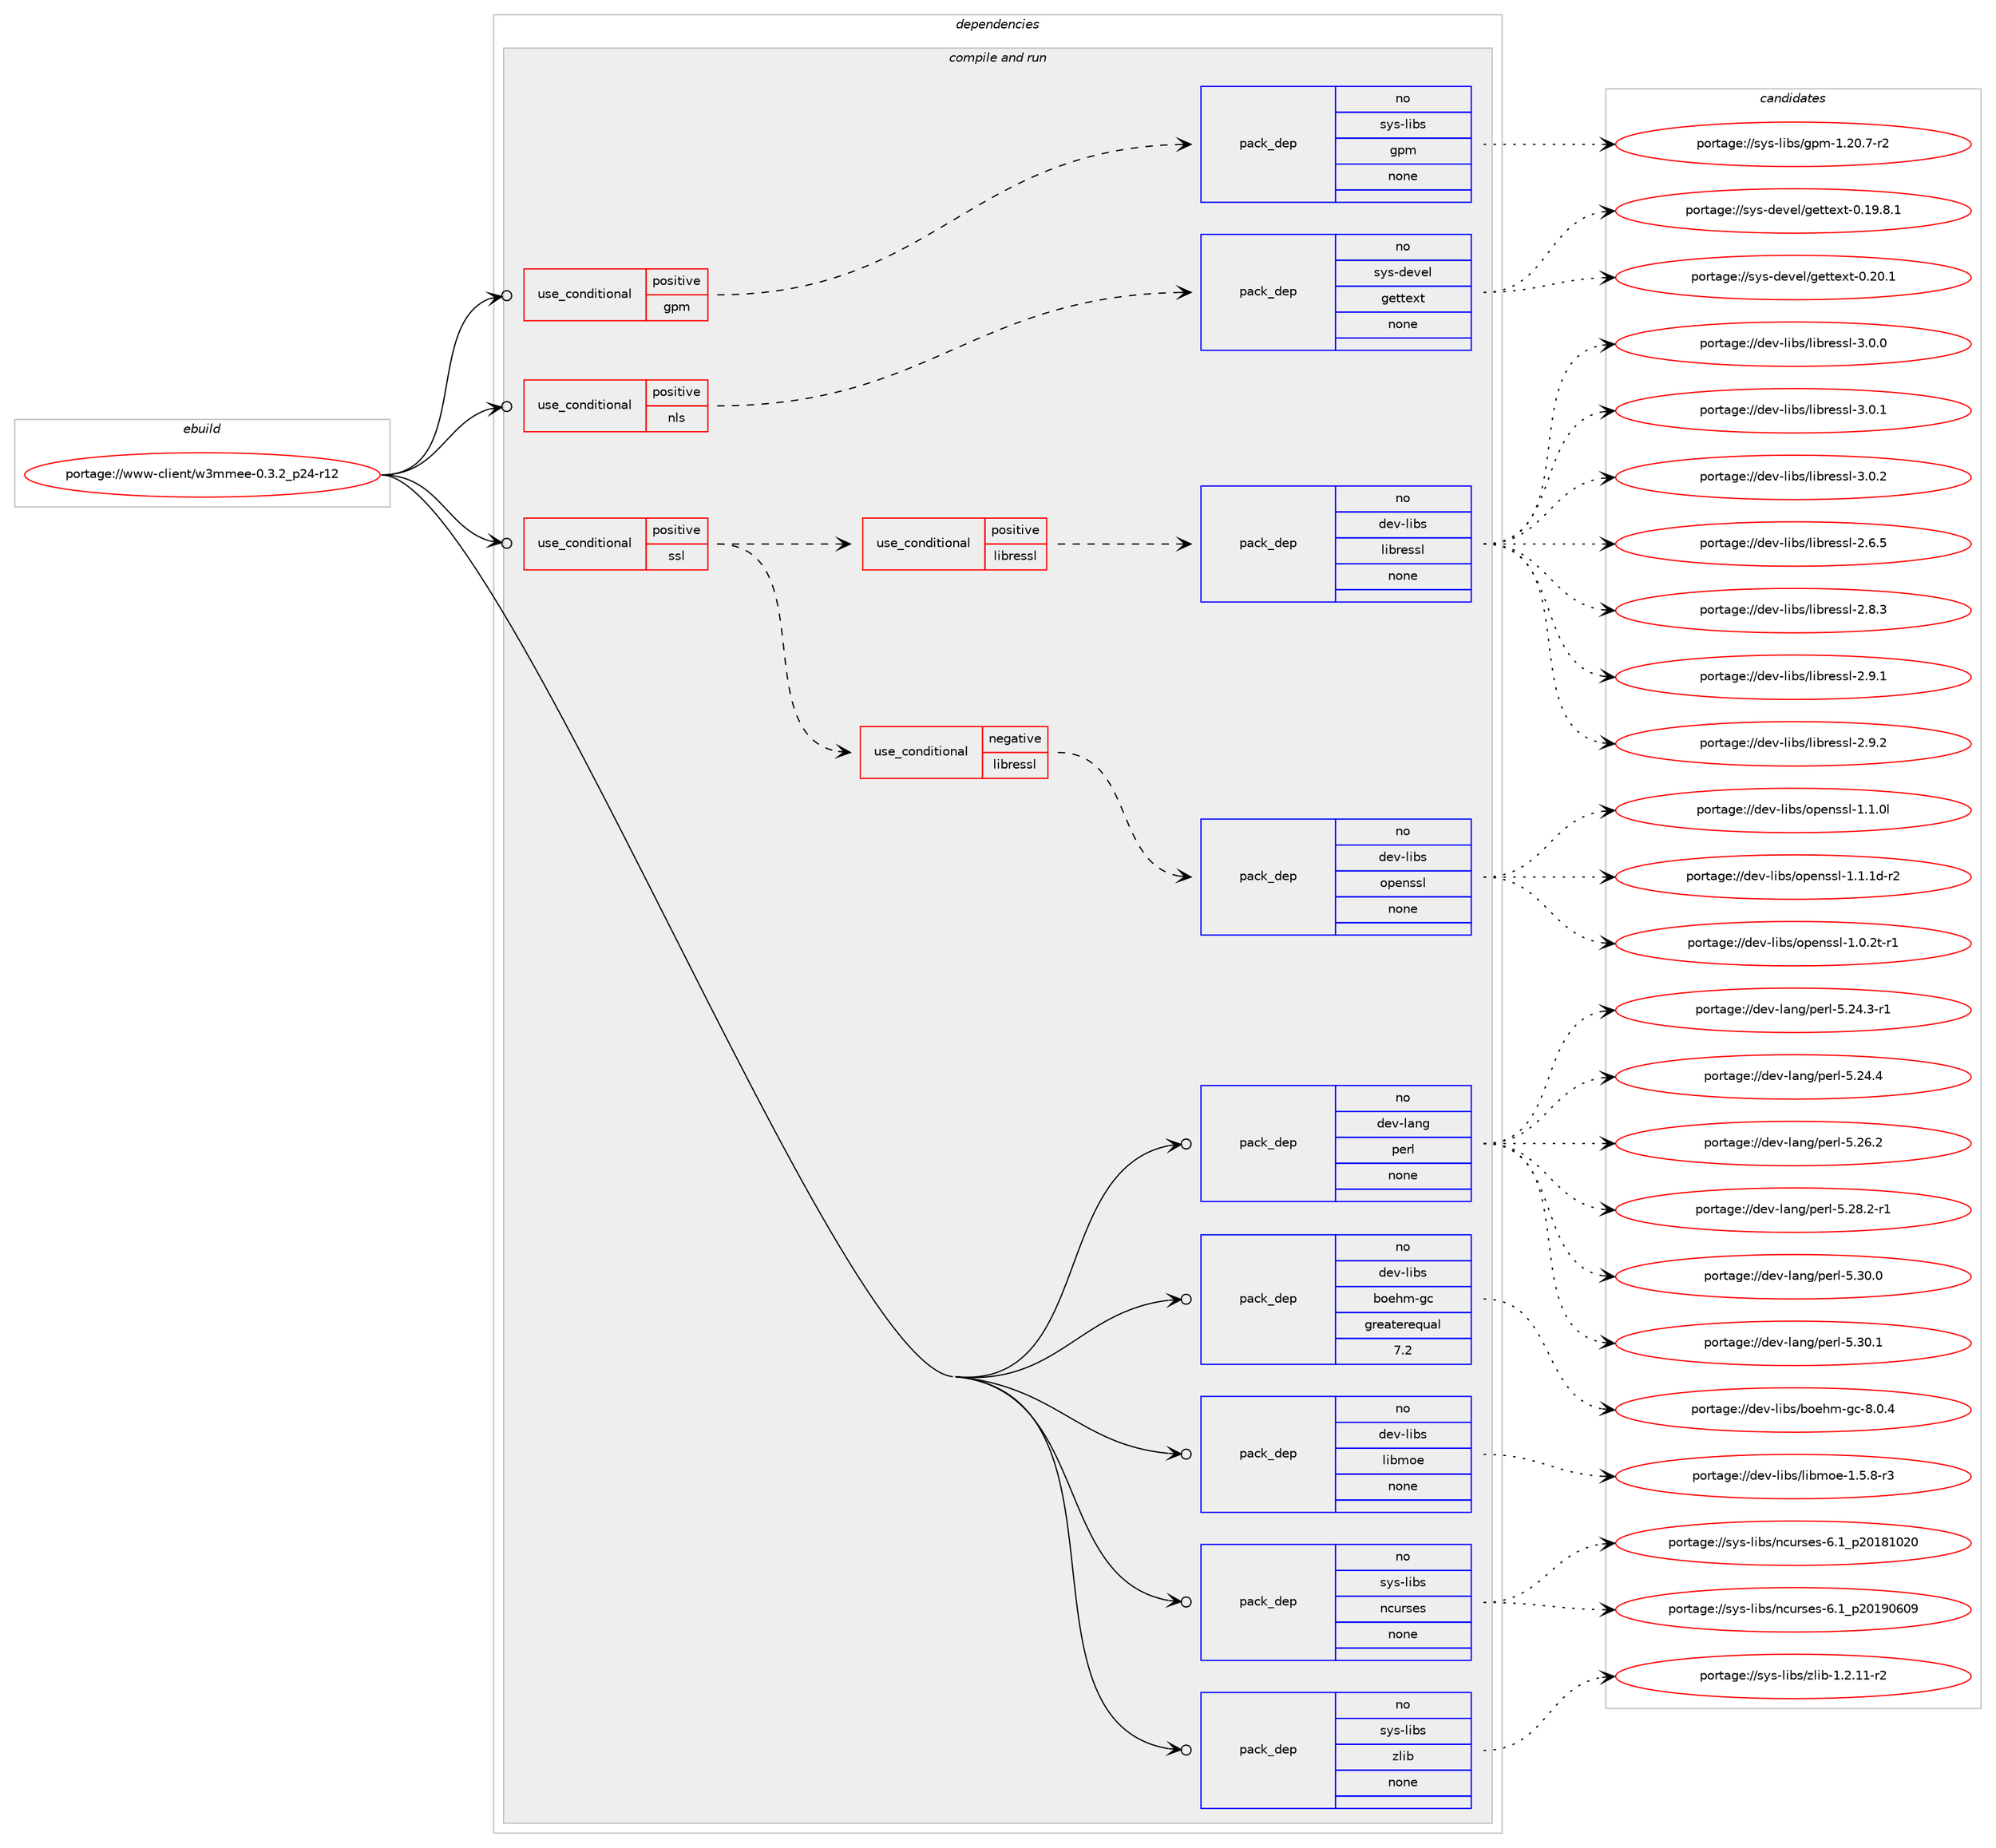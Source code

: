 digraph prolog {

# *************
# Graph options
# *************

newrank=true;
concentrate=true;
compound=true;
graph [rankdir=LR,fontname=Helvetica,fontsize=10,ranksep=1.5];#, ranksep=2.5, nodesep=0.2];
edge  [arrowhead=vee];
node  [fontname=Helvetica,fontsize=10];

# **********
# The ebuild
# **********

subgraph cluster_leftcol {
color=gray;
rank=same;
label=<<i>ebuild</i>>;
id [label="portage://www-client/w3mmee-0.3.2_p24-r12", color=red, width=4, href="../www-client/w3mmee-0.3.2_p24-r12.svg"];
}

# ****************
# The dependencies
# ****************

subgraph cluster_midcol {
color=gray;
label=<<i>dependencies</i>>;
subgraph cluster_compile {
fillcolor="#eeeeee";
style=filled;
label=<<i>compile</i>>;
}
subgraph cluster_compileandrun {
fillcolor="#eeeeee";
style=filled;
label=<<i>compile and run</i>>;
subgraph cond106396 {
dependency442393 [label=<<TABLE BORDER="0" CELLBORDER="1" CELLSPACING="0" CELLPADDING="4"><TR><TD ROWSPAN="3" CELLPADDING="10">use_conditional</TD></TR><TR><TD>positive</TD></TR><TR><TD>gpm</TD></TR></TABLE>>, shape=none, color=red];
subgraph pack328136 {
dependency442394 [label=<<TABLE BORDER="0" CELLBORDER="1" CELLSPACING="0" CELLPADDING="4" WIDTH="220"><TR><TD ROWSPAN="6" CELLPADDING="30">pack_dep</TD></TR><TR><TD WIDTH="110">no</TD></TR><TR><TD>sys-libs</TD></TR><TR><TD>gpm</TD></TR><TR><TD>none</TD></TR><TR><TD></TD></TR></TABLE>>, shape=none, color=blue];
}
dependency442393:e -> dependency442394:w [weight=20,style="dashed",arrowhead="vee"];
}
id:e -> dependency442393:w [weight=20,style="solid",arrowhead="odotvee"];
subgraph cond106397 {
dependency442395 [label=<<TABLE BORDER="0" CELLBORDER="1" CELLSPACING="0" CELLPADDING="4"><TR><TD ROWSPAN="3" CELLPADDING="10">use_conditional</TD></TR><TR><TD>positive</TD></TR><TR><TD>nls</TD></TR></TABLE>>, shape=none, color=red];
subgraph pack328137 {
dependency442396 [label=<<TABLE BORDER="0" CELLBORDER="1" CELLSPACING="0" CELLPADDING="4" WIDTH="220"><TR><TD ROWSPAN="6" CELLPADDING="30">pack_dep</TD></TR><TR><TD WIDTH="110">no</TD></TR><TR><TD>sys-devel</TD></TR><TR><TD>gettext</TD></TR><TR><TD>none</TD></TR><TR><TD></TD></TR></TABLE>>, shape=none, color=blue];
}
dependency442395:e -> dependency442396:w [weight=20,style="dashed",arrowhead="vee"];
}
id:e -> dependency442395:w [weight=20,style="solid",arrowhead="odotvee"];
subgraph cond106398 {
dependency442397 [label=<<TABLE BORDER="0" CELLBORDER="1" CELLSPACING="0" CELLPADDING="4"><TR><TD ROWSPAN="3" CELLPADDING="10">use_conditional</TD></TR><TR><TD>positive</TD></TR><TR><TD>ssl</TD></TR></TABLE>>, shape=none, color=red];
subgraph cond106399 {
dependency442398 [label=<<TABLE BORDER="0" CELLBORDER="1" CELLSPACING="0" CELLPADDING="4"><TR><TD ROWSPAN="3" CELLPADDING="10">use_conditional</TD></TR><TR><TD>negative</TD></TR><TR><TD>libressl</TD></TR></TABLE>>, shape=none, color=red];
subgraph pack328138 {
dependency442399 [label=<<TABLE BORDER="0" CELLBORDER="1" CELLSPACING="0" CELLPADDING="4" WIDTH="220"><TR><TD ROWSPAN="6" CELLPADDING="30">pack_dep</TD></TR><TR><TD WIDTH="110">no</TD></TR><TR><TD>dev-libs</TD></TR><TR><TD>openssl</TD></TR><TR><TD>none</TD></TR><TR><TD></TD></TR></TABLE>>, shape=none, color=blue];
}
dependency442398:e -> dependency442399:w [weight=20,style="dashed",arrowhead="vee"];
}
dependency442397:e -> dependency442398:w [weight=20,style="dashed",arrowhead="vee"];
subgraph cond106400 {
dependency442400 [label=<<TABLE BORDER="0" CELLBORDER="1" CELLSPACING="0" CELLPADDING="4"><TR><TD ROWSPAN="3" CELLPADDING="10">use_conditional</TD></TR><TR><TD>positive</TD></TR><TR><TD>libressl</TD></TR></TABLE>>, shape=none, color=red];
subgraph pack328139 {
dependency442401 [label=<<TABLE BORDER="0" CELLBORDER="1" CELLSPACING="0" CELLPADDING="4" WIDTH="220"><TR><TD ROWSPAN="6" CELLPADDING="30">pack_dep</TD></TR><TR><TD WIDTH="110">no</TD></TR><TR><TD>dev-libs</TD></TR><TR><TD>libressl</TD></TR><TR><TD>none</TD></TR><TR><TD></TD></TR></TABLE>>, shape=none, color=blue];
}
dependency442400:e -> dependency442401:w [weight=20,style="dashed",arrowhead="vee"];
}
dependency442397:e -> dependency442400:w [weight=20,style="dashed",arrowhead="vee"];
}
id:e -> dependency442397:w [weight=20,style="solid",arrowhead="odotvee"];
subgraph pack328140 {
dependency442402 [label=<<TABLE BORDER="0" CELLBORDER="1" CELLSPACING="0" CELLPADDING="4" WIDTH="220"><TR><TD ROWSPAN="6" CELLPADDING="30">pack_dep</TD></TR><TR><TD WIDTH="110">no</TD></TR><TR><TD>dev-lang</TD></TR><TR><TD>perl</TD></TR><TR><TD>none</TD></TR><TR><TD></TD></TR></TABLE>>, shape=none, color=blue];
}
id:e -> dependency442402:w [weight=20,style="solid",arrowhead="odotvee"];
subgraph pack328141 {
dependency442403 [label=<<TABLE BORDER="0" CELLBORDER="1" CELLSPACING="0" CELLPADDING="4" WIDTH="220"><TR><TD ROWSPAN="6" CELLPADDING="30">pack_dep</TD></TR><TR><TD WIDTH="110">no</TD></TR><TR><TD>dev-libs</TD></TR><TR><TD>boehm-gc</TD></TR><TR><TD>greaterequal</TD></TR><TR><TD>7.2</TD></TR></TABLE>>, shape=none, color=blue];
}
id:e -> dependency442403:w [weight=20,style="solid",arrowhead="odotvee"];
subgraph pack328142 {
dependency442404 [label=<<TABLE BORDER="0" CELLBORDER="1" CELLSPACING="0" CELLPADDING="4" WIDTH="220"><TR><TD ROWSPAN="6" CELLPADDING="30">pack_dep</TD></TR><TR><TD WIDTH="110">no</TD></TR><TR><TD>dev-libs</TD></TR><TR><TD>libmoe</TD></TR><TR><TD>none</TD></TR><TR><TD></TD></TR></TABLE>>, shape=none, color=blue];
}
id:e -> dependency442404:w [weight=20,style="solid",arrowhead="odotvee"];
subgraph pack328143 {
dependency442405 [label=<<TABLE BORDER="0" CELLBORDER="1" CELLSPACING="0" CELLPADDING="4" WIDTH="220"><TR><TD ROWSPAN="6" CELLPADDING="30">pack_dep</TD></TR><TR><TD WIDTH="110">no</TD></TR><TR><TD>sys-libs</TD></TR><TR><TD>ncurses</TD></TR><TR><TD>none</TD></TR><TR><TD></TD></TR></TABLE>>, shape=none, color=blue];
}
id:e -> dependency442405:w [weight=20,style="solid",arrowhead="odotvee"];
subgraph pack328144 {
dependency442406 [label=<<TABLE BORDER="0" CELLBORDER="1" CELLSPACING="0" CELLPADDING="4" WIDTH="220"><TR><TD ROWSPAN="6" CELLPADDING="30">pack_dep</TD></TR><TR><TD WIDTH="110">no</TD></TR><TR><TD>sys-libs</TD></TR><TR><TD>zlib</TD></TR><TR><TD>none</TD></TR><TR><TD></TD></TR></TABLE>>, shape=none, color=blue];
}
id:e -> dependency442406:w [weight=20,style="solid",arrowhead="odotvee"];
}
subgraph cluster_run {
fillcolor="#eeeeee";
style=filled;
label=<<i>run</i>>;
}
}

# **************
# The candidates
# **************

subgraph cluster_choices {
rank=same;
color=gray;
label=<<i>candidates</i>>;

subgraph choice328136 {
color=black;
nodesep=1;
choiceportage115121115451081059811547103112109454946504846554511450 [label="portage://sys-libs/gpm-1.20.7-r2", color=red, width=4,href="../sys-libs/gpm-1.20.7-r2.svg"];
dependency442394:e -> choiceportage115121115451081059811547103112109454946504846554511450:w [style=dotted,weight="100"];
}
subgraph choice328137 {
color=black;
nodesep=1;
choiceportage1151211154510010111810110847103101116116101120116454846495746564649 [label="portage://sys-devel/gettext-0.19.8.1", color=red, width=4,href="../sys-devel/gettext-0.19.8.1.svg"];
choiceportage115121115451001011181011084710310111611610112011645484650484649 [label="portage://sys-devel/gettext-0.20.1", color=red, width=4,href="../sys-devel/gettext-0.20.1.svg"];
dependency442396:e -> choiceportage1151211154510010111810110847103101116116101120116454846495746564649:w [style=dotted,weight="100"];
dependency442396:e -> choiceportage115121115451001011181011084710310111611610112011645484650484649:w [style=dotted,weight="100"];
}
subgraph choice328138 {
color=black;
nodesep=1;
choiceportage1001011184510810598115471111121011101151151084549464846501164511449 [label="portage://dev-libs/openssl-1.0.2t-r1", color=red, width=4,href="../dev-libs/openssl-1.0.2t-r1.svg"];
choiceportage100101118451081059811547111112101110115115108454946494648108 [label="portage://dev-libs/openssl-1.1.0l", color=red, width=4,href="../dev-libs/openssl-1.1.0l.svg"];
choiceportage1001011184510810598115471111121011101151151084549464946491004511450 [label="portage://dev-libs/openssl-1.1.1d-r2", color=red, width=4,href="../dev-libs/openssl-1.1.1d-r2.svg"];
dependency442399:e -> choiceportage1001011184510810598115471111121011101151151084549464846501164511449:w [style=dotted,weight="100"];
dependency442399:e -> choiceportage100101118451081059811547111112101110115115108454946494648108:w [style=dotted,weight="100"];
dependency442399:e -> choiceportage1001011184510810598115471111121011101151151084549464946491004511450:w [style=dotted,weight="100"];
}
subgraph choice328139 {
color=black;
nodesep=1;
choiceportage10010111845108105981154710810598114101115115108455046544653 [label="portage://dev-libs/libressl-2.6.5", color=red, width=4,href="../dev-libs/libressl-2.6.5.svg"];
choiceportage10010111845108105981154710810598114101115115108455046564651 [label="portage://dev-libs/libressl-2.8.3", color=red, width=4,href="../dev-libs/libressl-2.8.3.svg"];
choiceportage10010111845108105981154710810598114101115115108455046574649 [label="portage://dev-libs/libressl-2.9.1", color=red, width=4,href="../dev-libs/libressl-2.9.1.svg"];
choiceportage10010111845108105981154710810598114101115115108455046574650 [label="portage://dev-libs/libressl-2.9.2", color=red, width=4,href="../dev-libs/libressl-2.9.2.svg"];
choiceportage10010111845108105981154710810598114101115115108455146484648 [label="portage://dev-libs/libressl-3.0.0", color=red, width=4,href="../dev-libs/libressl-3.0.0.svg"];
choiceportage10010111845108105981154710810598114101115115108455146484649 [label="portage://dev-libs/libressl-3.0.1", color=red, width=4,href="../dev-libs/libressl-3.0.1.svg"];
choiceportage10010111845108105981154710810598114101115115108455146484650 [label="portage://dev-libs/libressl-3.0.2", color=red, width=4,href="../dev-libs/libressl-3.0.2.svg"];
dependency442401:e -> choiceportage10010111845108105981154710810598114101115115108455046544653:w [style=dotted,weight="100"];
dependency442401:e -> choiceportage10010111845108105981154710810598114101115115108455046564651:w [style=dotted,weight="100"];
dependency442401:e -> choiceportage10010111845108105981154710810598114101115115108455046574649:w [style=dotted,weight="100"];
dependency442401:e -> choiceportage10010111845108105981154710810598114101115115108455046574650:w [style=dotted,weight="100"];
dependency442401:e -> choiceportage10010111845108105981154710810598114101115115108455146484648:w [style=dotted,weight="100"];
dependency442401:e -> choiceportage10010111845108105981154710810598114101115115108455146484649:w [style=dotted,weight="100"];
dependency442401:e -> choiceportage10010111845108105981154710810598114101115115108455146484650:w [style=dotted,weight="100"];
}
subgraph choice328140 {
color=black;
nodesep=1;
choiceportage100101118451089711010347112101114108455346505246514511449 [label="portage://dev-lang/perl-5.24.3-r1", color=red, width=4,href="../dev-lang/perl-5.24.3-r1.svg"];
choiceportage10010111845108971101034711210111410845534650524652 [label="portage://dev-lang/perl-5.24.4", color=red, width=4,href="../dev-lang/perl-5.24.4.svg"];
choiceportage10010111845108971101034711210111410845534650544650 [label="portage://dev-lang/perl-5.26.2", color=red, width=4,href="../dev-lang/perl-5.26.2.svg"];
choiceportage100101118451089711010347112101114108455346505646504511449 [label="portage://dev-lang/perl-5.28.2-r1", color=red, width=4,href="../dev-lang/perl-5.28.2-r1.svg"];
choiceportage10010111845108971101034711210111410845534651484648 [label="portage://dev-lang/perl-5.30.0", color=red, width=4,href="../dev-lang/perl-5.30.0.svg"];
choiceportage10010111845108971101034711210111410845534651484649 [label="portage://dev-lang/perl-5.30.1", color=red, width=4,href="../dev-lang/perl-5.30.1.svg"];
dependency442402:e -> choiceportage100101118451089711010347112101114108455346505246514511449:w [style=dotted,weight="100"];
dependency442402:e -> choiceportage10010111845108971101034711210111410845534650524652:w [style=dotted,weight="100"];
dependency442402:e -> choiceportage10010111845108971101034711210111410845534650544650:w [style=dotted,weight="100"];
dependency442402:e -> choiceportage100101118451089711010347112101114108455346505646504511449:w [style=dotted,weight="100"];
dependency442402:e -> choiceportage10010111845108971101034711210111410845534651484648:w [style=dotted,weight="100"];
dependency442402:e -> choiceportage10010111845108971101034711210111410845534651484649:w [style=dotted,weight="100"];
}
subgraph choice328141 {
color=black;
nodesep=1;
choiceportage100101118451081059811547981111011041094510399455646484652 [label="portage://dev-libs/boehm-gc-8.0.4", color=red, width=4,href="../dev-libs/boehm-gc-8.0.4.svg"];
dependency442403:e -> choiceportage100101118451081059811547981111011041094510399455646484652:w [style=dotted,weight="100"];
}
subgraph choice328142 {
color=black;
nodesep=1;
choiceportage100101118451081059811547108105981091111014549465346564511451 [label="portage://dev-libs/libmoe-1.5.8-r3", color=red, width=4,href="../dev-libs/libmoe-1.5.8-r3.svg"];
dependency442404:e -> choiceportage100101118451081059811547108105981091111014549465346564511451:w [style=dotted,weight="100"];
}
subgraph choice328143 {
color=black;
nodesep=1;
choiceportage1151211154510810598115471109911711411510111545544649951125048495649485048 [label="portage://sys-libs/ncurses-6.1_p20181020", color=red, width=4,href="../sys-libs/ncurses-6.1_p20181020.svg"];
choiceportage1151211154510810598115471109911711411510111545544649951125048495748544857 [label="portage://sys-libs/ncurses-6.1_p20190609", color=red, width=4,href="../sys-libs/ncurses-6.1_p20190609.svg"];
dependency442405:e -> choiceportage1151211154510810598115471109911711411510111545544649951125048495649485048:w [style=dotted,weight="100"];
dependency442405:e -> choiceportage1151211154510810598115471109911711411510111545544649951125048495748544857:w [style=dotted,weight="100"];
}
subgraph choice328144 {
color=black;
nodesep=1;
choiceportage11512111545108105981154712210810598454946504649494511450 [label="portage://sys-libs/zlib-1.2.11-r2", color=red, width=4,href="../sys-libs/zlib-1.2.11-r2.svg"];
dependency442406:e -> choiceportage11512111545108105981154712210810598454946504649494511450:w [style=dotted,weight="100"];
}
}

}
